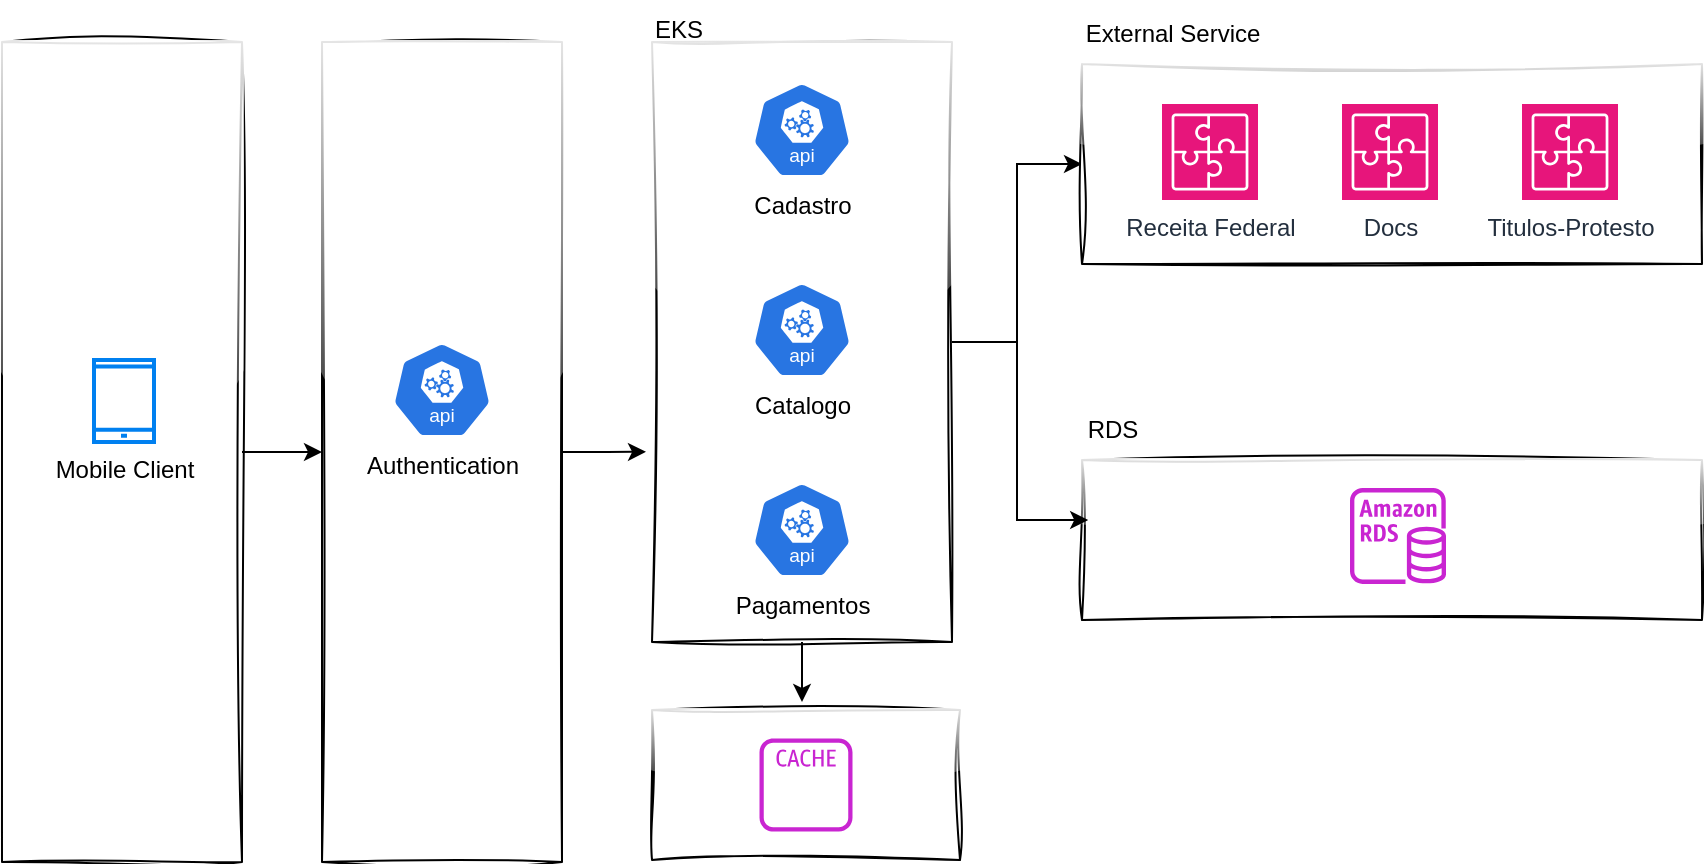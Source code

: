 <mxfile version="26.0.6" pages="3">
  <diagram name="Loan" id="d3PvGegBoaP59mmrWB8Q">
    <mxGraphModel dx="954" dy="647" grid="1" gridSize="10" guides="1" tooltips="1" connect="1" arrows="1" fold="1" page="1" pageScale="1" pageWidth="850" pageHeight="1100" math="0" shadow="0">
      <root>
        <mxCell id="0" />
        <mxCell id="1" parent="0" />
        <mxCell id="0yS3i6Eiguuj7qUJ5TCT-23" style="edgeStyle=orthogonalEdgeStyle;rounded=0;orthogonalLoop=1;jettySize=auto;html=1;entryX=0;entryY=0.5;entryDx=0;entryDy=0;" edge="1" parent="1" source="0yS3i6Eiguuj7qUJ5TCT-17" target="0yS3i6Eiguuj7qUJ5TCT-6">
          <mxGeometry relative="1" as="geometry" />
        </mxCell>
        <mxCell id="0yS3i6Eiguuj7qUJ5TCT-17" value="" style="rounded=0;whiteSpace=wrap;html=1;glass=1;sketch=1;curveFitting=1;jiggle=2;" vertex="1" parent="1">
          <mxGeometry x="20" y="200" width="120" height="410" as="geometry" />
        </mxCell>
        <mxCell id="0yS3i6Eiguuj7qUJ5TCT-10" style="edgeStyle=orthogonalEdgeStyle;rounded=0;orthogonalLoop=1;jettySize=auto;html=1;entryX=0;entryY=0.5;entryDx=0;entryDy=0;" edge="1" parent="1" source="0yS3i6Eiguuj7qUJ5TCT-1" target="0yS3i6Eiguuj7qUJ5TCT-7">
          <mxGeometry relative="1" as="geometry" />
        </mxCell>
        <mxCell id="Kb8ktA41O8VAbsv550R8-2" style="edgeStyle=orthogonalEdgeStyle;rounded=0;orthogonalLoop=1;jettySize=auto;html=1;" edge="1" parent="1" source="0yS3i6Eiguuj7qUJ5TCT-1">
          <mxGeometry relative="1" as="geometry">
            <mxPoint x="420" y="530" as="targetPoint" />
          </mxGeometry>
        </mxCell>
        <mxCell id="0yS3i6Eiguuj7qUJ5TCT-1" value="" style="rounded=0;whiteSpace=wrap;html=1;sketch=1;curveFitting=1;jiggle=2;glass=1;" vertex="1" parent="1">
          <mxGeometry x="345" y="200" width="150" height="300" as="geometry" />
        </mxCell>
        <mxCell id="0yS3i6Eiguuj7qUJ5TCT-2" value="Pagamentos&lt;div&gt;&lt;br&gt;&lt;/div&gt;" style="aspect=fixed;sketch=0;html=1;dashed=0;whitespace=wrap;verticalLabelPosition=bottom;verticalAlign=top;fillColor=#2875E2;strokeColor=#ffffff;points=[[0.005,0.63,0],[0.1,0.2,0],[0.9,0.2,0],[0.5,0,0],[0.995,0.63,0],[0.72,0.99,0],[0.5,1,0],[0.28,0.99,0]];shape=mxgraph.kubernetes.icon2;kubernetesLabel=1;prIcon=api" vertex="1" parent="1">
          <mxGeometry x="395" y="420" width="50" height="48" as="geometry" />
        </mxCell>
        <mxCell id="0yS3i6Eiguuj7qUJ5TCT-3" value="Cadastro" style="aspect=fixed;sketch=0;html=1;dashed=0;whitespace=wrap;verticalLabelPosition=bottom;verticalAlign=top;fillColor=#2875E2;strokeColor=#ffffff;points=[[0.005,0.63,0],[0.1,0.2,0],[0.9,0.2,0],[0.5,0,0],[0.995,0.63,0],[0.72,0.99,0],[0.5,1,0],[0.28,0.99,0]];shape=mxgraph.kubernetes.icon2;kubernetesLabel=1;prIcon=api" vertex="1" parent="1">
          <mxGeometry x="395" y="220" width="50" height="48" as="geometry" />
        </mxCell>
        <mxCell id="0yS3i6Eiguuj7qUJ5TCT-4" value="Catalogo" style="aspect=fixed;sketch=0;html=1;dashed=0;whitespace=wrap;verticalLabelPosition=bottom;verticalAlign=top;fillColor=#2875E2;strokeColor=#ffffff;points=[[0.005,0.63,0],[0.1,0.2,0],[0.9,0.2,0],[0.5,0,0],[0.995,0.63,0],[0.72,0.99,0],[0.5,1,0],[0.28,0.99,0]];shape=mxgraph.kubernetes.icon2;kubernetesLabel=1;prIcon=api" vertex="1" parent="1">
          <mxGeometry x="395" y="320" width="50" height="48" as="geometry" />
        </mxCell>
        <mxCell id="lGNfVka37AUldrp3IUt5-2" style="edgeStyle=orthogonalEdgeStyle;rounded=0;orthogonalLoop=1;jettySize=auto;html=1;entryX=-0.02;entryY=0.683;entryDx=0;entryDy=0;entryPerimeter=0;" edge="1" parent="1" source="0yS3i6Eiguuj7qUJ5TCT-6" target="0yS3i6Eiguuj7qUJ5TCT-1">
          <mxGeometry relative="1" as="geometry">
            <mxPoint x="330" y="405" as="targetPoint" />
          </mxGeometry>
        </mxCell>
        <mxCell id="0yS3i6Eiguuj7qUJ5TCT-6" value="" style="rounded=0;whiteSpace=wrap;html=1;glass=1;sketch=1;curveFitting=1;jiggle=2;" vertex="1" parent="1">
          <mxGeometry x="180" y="200" width="120" height="410" as="geometry" />
        </mxCell>
        <mxCell id="0yS3i6Eiguuj7qUJ5TCT-7" value="" style="rounded=0;whiteSpace=wrap;html=1;glass=1;sketch=1;curveFitting=1;jiggle=2;" vertex="1" parent="1">
          <mxGeometry x="560" y="211" width="310" height="100" as="geometry" />
        </mxCell>
        <mxCell id="0yS3i6Eiguuj7qUJ5TCT-8" value="Authentication" style="aspect=fixed;sketch=0;html=1;dashed=0;whitespace=wrap;verticalLabelPosition=bottom;verticalAlign=top;fillColor=#2875E2;strokeColor=#ffffff;points=[[0.005,0.63,0],[0.1,0.2,0],[0.9,0.2,0],[0.5,0,0],[0.995,0.63,0],[0.72,0.99,0],[0.5,1,0],[0.28,0.99,0]];shape=mxgraph.kubernetes.icon2;kubernetesLabel=1;prIcon=api" vertex="1" parent="1">
          <mxGeometry x="215" y="350" width="50" height="48" as="geometry" />
        </mxCell>
        <mxCell id="0yS3i6Eiguuj7qUJ5TCT-12" value="Receita Federal" style="sketch=0;points=[[0,0,0],[0.25,0,0],[0.5,0,0],[0.75,0,0],[1,0,0],[0,1,0],[0.25,1,0],[0.5,1,0],[0.75,1,0],[1,1,0],[0,0.25,0],[0,0.5,0],[0,0.75,0],[1,0.25,0],[1,0.5,0],[1,0.75,0]];outlineConnect=0;fontColor=#232F3E;fillColor=#E7157B;strokeColor=#ffffff;dashed=0;verticalLabelPosition=bottom;verticalAlign=top;align=center;html=1;fontSize=12;fontStyle=0;aspect=fixed;shape=mxgraph.aws4.resourceIcon;resIcon=mxgraph.aws4.application_integration;" vertex="1" parent="1">
          <mxGeometry x="600" y="231" width="48" height="48" as="geometry" />
        </mxCell>
        <mxCell id="0yS3i6Eiguuj7qUJ5TCT-13" value="Docs" style="sketch=0;points=[[0,0,0],[0.25,0,0],[0.5,0,0],[0.75,0,0],[1,0,0],[0,1,0],[0.25,1,0],[0.5,1,0],[0.75,1,0],[1,1,0],[0,0.25,0],[0,0.5,0],[0,0.75,0],[1,0.25,0],[1,0.5,0],[1,0.75,0]];outlineConnect=0;fontColor=#232F3E;fillColor=#E7157B;strokeColor=#ffffff;dashed=0;verticalLabelPosition=bottom;verticalAlign=top;align=center;html=1;fontSize=12;fontStyle=0;aspect=fixed;shape=mxgraph.aws4.resourceIcon;resIcon=mxgraph.aws4.application_integration;" vertex="1" parent="1">
          <mxGeometry x="690" y="231" width="48" height="48" as="geometry" />
        </mxCell>
        <mxCell id="0yS3i6Eiguuj7qUJ5TCT-14" value="Titulos-Protesto" style="sketch=0;points=[[0,0,0],[0.25,0,0],[0.5,0,0],[0.75,0,0],[1,0,0],[0,1,0],[0.25,1,0],[0.5,1,0],[0.75,1,0],[1,1,0],[0,0.25,0],[0,0.5,0],[0,0.75,0],[1,0.25,0],[1,0.5,0],[1,0.75,0]];outlineConnect=0;fontColor=#232F3E;fillColor=#E7157B;strokeColor=#ffffff;dashed=0;verticalLabelPosition=bottom;verticalAlign=top;align=center;html=1;fontSize=12;fontStyle=0;aspect=fixed;shape=mxgraph.aws4.resourceIcon;resIcon=mxgraph.aws4.application_integration;" vertex="1" parent="1">
          <mxGeometry x="780" y="231" width="48" height="48" as="geometry" />
        </mxCell>
        <mxCell id="0yS3i6Eiguuj7qUJ5TCT-15" value="" style="rounded=0;whiteSpace=wrap;html=1;glass=1;sketch=1;curveFitting=1;jiggle=2;" vertex="1" parent="1">
          <mxGeometry x="345" y="534" width="154" height="75" as="geometry" />
        </mxCell>
        <mxCell id="0yS3i6Eiguuj7qUJ5TCT-18" value="Mobile Client" style="html=1;verticalLabelPosition=bottom;align=center;labelBackgroundColor=#ffffff;verticalAlign=top;strokeWidth=2;strokeColor=#0080F0;shadow=0;dashed=0;shape=mxgraph.ios7.icons.smartphone;" vertex="1" parent="1">
          <mxGeometry x="66" y="359" width="30" height="41" as="geometry" />
        </mxCell>
        <mxCell id="0yS3i6Eiguuj7qUJ5TCT-21" value="" style="sketch=0;outlineConnect=0;fontColor=#232F3E;gradientColor=none;fillColor=#C925D1;strokeColor=none;dashed=0;verticalLabelPosition=bottom;verticalAlign=top;align=center;html=1;fontSize=12;fontStyle=0;aspect=fixed;pointerEvents=1;shape=mxgraph.aws4.cache_node;" vertex="1" parent="1">
          <mxGeometry x="398.75" y="548.25" width="46.5" height="46.5" as="geometry" />
        </mxCell>
        <mxCell id="0yS3i6Eiguuj7qUJ5TCT-24" value="" style="rounded=0;whiteSpace=wrap;html=1;glass=1;sketch=1;curveFitting=1;jiggle=2;" vertex="1" parent="1">
          <mxGeometry x="560" y="409" width="310" height="80" as="geometry" />
        </mxCell>
        <mxCell id="0yS3i6Eiguuj7qUJ5TCT-25" value="" style="sketch=0;outlineConnect=0;fontColor=#232F3E;gradientColor=none;fillColor=#C925D1;strokeColor=none;dashed=0;verticalLabelPosition=bottom;verticalAlign=top;align=center;html=1;fontSize=12;fontStyle=0;aspect=fixed;pointerEvents=1;shape=mxgraph.aws4.rds_instance;" vertex="1" parent="1">
          <mxGeometry x="694" y="423" width="48" height="48" as="geometry" />
        </mxCell>
        <mxCell id="Gwiv0Ow5R3xQQGOCr6UH-1" style="edgeStyle=orthogonalEdgeStyle;rounded=0;orthogonalLoop=1;jettySize=auto;html=1;entryX=0.01;entryY=0.375;entryDx=0;entryDy=0;entryPerimeter=0;" edge="1" parent="1" source="0yS3i6Eiguuj7qUJ5TCT-1" target="0yS3i6Eiguuj7qUJ5TCT-24">
          <mxGeometry relative="1" as="geometry" />
        </mxCell>
        <mxCell id="Acx832eyxfbnLxTS1rGt-1" value="EKS" style="text;html=1;align=center;verticalAlign=middle;resizable=0;points=[];autosize=1;strokeColor=none;fillColor=none;" vertex="1" parent="1">
          <mxGeometry x="333" y="179" width="50" height="30" as="geometry" />
        </mxCell>
        <mxCell id="UwG-nBTdUIX3p-NsXCUb-1" value="External Service" style="text;html=1;align=center;verticalAlign=middle;resizable=0;points=[];autosize=1;strokeColor=none;fillColor=none;" vertex="1" parent="1">
          <mxGeometry x="550" y="181" width="110" height="30" as="geometry" />
        </mxCell>
        <mxCell id="UwG-nBTdUIX3p-NsXCUb-2" value="RDS" style="text;html=1;align=center;verticalAlign=middle;resizable=0;points=[];autosize=1;strokeColor=none;fillColor=none;" vertex="1" parent="1">
          <mxGeometry x="550" y="379" width="50" height="30" as="geometry" />
        </mxCell>
      </root>
    </mxGraphModel>
  </diagram>
  <diagram id="_Lp3O1-3YznJiom1-Lf2" name="Authentication">
    <mxGraphModel dx="1804" dy="1747" grid="1" gridSize="10" guides="1" tooltips="1" connect="1" arrows="1" fold="1" page="1" pageScale="1" pageWidth="850" pageHeight="1100" math="0" shadow="0">
      <root>
        <mxCell id="0" />
        <mxCell id="1" parent="0" />
        <mxCell id="kQLO0mwIo134QaP4opeq-4" style="edgeStyle=orthogonalEdgeStyle;rounded=0;orthogonalLoop=1;jettySize=auto;html=1;entryX=0;entryY=0.5;entryDx=0;entryDy=0;curved=1;" edge="1" parent="1" target="nWh7uLibPOo8iIUXTlET-1">
          <mxGeometry relative="1" as="geometry">
            <mxPoint x="-120" y="236.5" as="sourcePoint" />
          </mxGeometry>
        </mxCell>
        <mxCell id="kQLO0mwIo134QaP4opeq-19" style="edgeStyle=orthogonalEdgeStyle;rounded=0;orthogonalLoop=1;jettySize=auto;html=1;curved=1;" edge="1" parent="1" source="nWh7uLibPOo8iIUXTlET-1" target="kQLO0mwIo134QaP4opeq-12">
          <mxGeometry relative="1" as="geometry">
            <Array as="points">
              <mxPoint x="40" y="480" />
            </Array>
          </mxGeometry>
        </mxCell>
        <mxCell id="z9kWeucjn7KZHgfKlQD9-3" style="edgeStyle=orthogonalEdgeStyle;rounded=0;orthogonalLoop=1;jettySize=auto;html=1;entryX=0;entryY=0.5;entryDx=0;entryDy=0;" edge="1" parent="1" source="nWh7uLibPOo8iIUXTlET-1" target="kQLO0mwIo134QaP4opeq-9">
          <mxGeometry relative="1" as="geometry" />
        </mxCell>
        <mxCell id="nWh7uLibPOo8iIUXTlET-1" value="" style="rounded=0;whiteSpace=wrap;html=1;glass=1;sketch=1;curveFitting=1;jiggle=2;" vertex="1" parent="1">
          <mxGeometry x="-60" y="80" width="130" height="310" as="geometry" />
        </mxCell>
        <mxCell id="nWh7uLibPOo8iIUXTlET-2" value="" style="aspect=fixed;sketch=0;html=1;dashed=0;whitespace=wrap;verticalLabelPosition=bottom;verticalAlign=top;fillColor=#2875E2;strokeColor=#ffffff;points=[[0.005,0.63,0],[0.1,0.2,0],[0.9,0.2,0],[0.5,0,0],[0.995,0.63,0],[0.72,0.99,0],[0.5,1,0],[0.28,0.99,0]];shape=mxgraph.kubernetes.icon2;kubernetesLabel=1;prIcon=api" vertex="1" parent="1">
          <mxGeometry x="-20" y="211" width="50" height="48" as="geometry" />
        </mxCell>
        <mxCell id="kQLO0mwIo134QaP4opeq-1" value="" style="rounded=0;whiteSpace=wrap;html=1;glass=1;sketch=1;curveFitting=1;jiggle=2;" vertex="1" parent="1">
          <mxGeometry x="160" y="-50" width="130" height="110" as="geometry" />
        </mxCell>
        <mxCell id="kQLO0mwIo134QaP4opeq-2" value="Cognito" style="sketch=0;points=[[0,0,0],[0.25,0,0],[0.5,0,0],[0.75,0,0],[1,0,0],[0,1,0],[0.25,1,0],[0.5,1,0],[0.75,1,0],[1,1,0],[0,0.25,0],[0,0.5,0],[0,0.75,0],[1,0.25,0],[1,0.5,0],[1,0.75,0]];outlineConnect=0;fontColor=#232F3E;fillColor=#DD344C;strokeColor=#ffffff;dashed=0;verticalLabelPosition=bottom;verticalAlign=top;align=center;html=1;fontSize=12;fontStyle=0;aspect=fixed;shape=mxgraph.aws4.resourceIcon;resIcon=mxgraph.aws4.cognito;" vertex="1" parent="1">
          <mxGeometry x="202" y="-20" width="44" height="44" as="geometry" />
        </mxCell>
        <mxCell id="kQLO0mwIo134QaP4opeq-9" value="" style="rounded=0;whiteSpace=wrap;html=1;glass=1;sketch=1;curveFitting=1;jiggle=2;" vertex="1" parent="1">
          <mxGeometry x="160" y="80" width="130" height="310" as="geometry" />
        </mxCell>
        <mxCell id="kQLO0mwIo134QaP4opeq-10" value="Lambda Authorizer" style="outlineConnect=0;dashed=0;verticalLabelPosition=bottom;verticalAlign=top;align=center;html=1;shape=mxgraph.aws3.lambda_function;fillColor=#F58534;gradientColor=none;" vertex="1" parent="1">
          <mxGeometry x="207" y="130" width="39" height="42" as="geometry" />
        </mxCell>
        <mxCell id="kQLO0mwIo134QaP4opeq-11" value="Lambda Authorizer" style="outlineConnect=0;dashed=0;verticalLabelPosition=bottom;verticalAlign=top;align=center;html=1;shape=mxgraph.aws3.lambda_function;fillColor=#F58534;gradientColor=none;" vertex="1" parent="1">
          <mxGeometry x="205.5" y="251" width="39" height="42" as="geometry" />
        </mxCell>
        <mxCell id="kQLO0mwIo134QaP4opeq-12" value="" style="rounded=0;whiteSpace=wrap;html=1;glass=1;sketch=1;curveFitting=1;jiggle=2;" vertex="1" parent="1">
          <mxGeometry x="162" y="440" width="128" height="120" as="geometry" />
        </mxCell>
        <mxCell id="kQLO0mwIo134QaP4opeq-13" value="Protected&amp;nbsp;&lt;div&gt;Backend&lt;/div&gt;" style="image;aspect=fixed;perimeter=ellipsePerimeter;html=1;align=center;shadow=0;dashed=0;fontColor=#000000;labelBackgroundColor=default;fontSize=12;spacingTop=3;image=img/lib/ibm/infrastructure/mobile_backend.svg;" vertex="1" parent="1">
          <mxGeometry x="202.5" y="460" width="50" height="50" as="geometry" />
        </mxCell>
        <mxCell id="kQLO0mwIo134QaP4opeq-17" style="edgeStyle=orthogonalEdgeStyle;rounded=0;orthogonalLoop=1;jettySize=auto;html=1;entryX=0;entryY=0.409;entryDx=0;entryDy=0;entryPerimeter=0;curved=1;" edge="1" parent="1" source="nWh7uLibPOo8iIUXTlET-1" target="kQLO0mwIo134QaP4opeq-1">
          <mxGeometry relative="1" as="geometry">
            <Array as="points">
              <mxPoint x="40" y="115" />
            </Array>
          </mxGeometry>
        </mxCell>
        <mxCell id="z9kWeucjn7KZHgfKlQD9-1" value="" style="rounded=0;whiteSpace=wrap;html=1;glass=1;sketch=1;curveFitting=1;jiggle=2;" vertex="1" parent="1">
          <mxGeometry x="-250" y="80" width="120" height="310" as="geometry" />
        </mxCell>
        <mxCell id="z9kWeucjn7KZHgfKlQD9-2" value="Mobile Client" style="html=1;verticalLabelPosition=bottom;align=center;labelBackgroundColor=#ffffff;verticalAlign=top;strokeWidth=2;strokeColor=#0080F0;shadow=0;dashed=0;shape=mxgraph.ios7.icons.smartphone;" vertex="1" parent="1">
          <mxGeometry x="-205" y="210" width="30" height="41" as="geometry" />
        </mxCell>
      </root>
    </mxGraphModel>
  </diagram>
  <diagram id="h5h2E19gc17uetY6edUs" name="Circuit Breaker">
    <mxGraphModel dx="954" dy="647" grid="1" gridSize="10" guides="1" tooltips="1" connect="1" arrows="1" fold="1" page="1" pageScale="1" pageWidth="850" pageHeight="1100" math="0" shadow="0">
      <root>
        <mxCell id="0" />
        <mxCell id="1" parent="0" />
        <mxCell id="22KGmZaGN59VydztRjyv-12" style="edgeStyle=orthogonalEdgeStyle;rounded=0;orthogonalLoop=1;jettySize=auto;html=1;" edge="1" parent="1" source="CmwbrR9aCWvnCtvgwPzE-2" target="22KGmZaGN59VydztRjyv-1">
          <mxGeometry relative="1" as="geometry" />
        </mxCell>
        <mxCell id="CmwbrR9aCWvnCtvgwPzE-2" value="Mobile client" style="sketch=0;outlineConnect=0;fontColor=#232F3E;gradientColor=none;strokeColor=#232F3E;fillColor=#ffffff;dashed=0;verticalLabelPosition=bottom;verticalAlign=top;align=center;html=1;fontSize=12;fontStyle=0;aspect=fixed;shape=mxgraph.aws4.resourceIcon;resIcon=mxgraph.aws4.mobile_client;" vertex="1" parent="1">
          <mxGeometry x="50" y="250" width="60" height="60" as="geometry" />
        </mxCell>
        <mxCell id="22KGmZaGN59VydztRjyv-11" style="edgeStyle=orthogonalEdgeStyle;rounded=0;orthogonalLoop=1;jettySize=auto;html=1;entryX=0;entryY=0.5;entryDx=0;entryDy=0;" edge="1" parent="1" source="22KGmZaGN59VydztRjyv-1" target="22KGmZaGN59VydztRjyv-2">
          <mxGeometry relative="1" as="geometry" />
        </mxCell>
        <mxCell id="22KGmZaGN59VydztRjyv-1" value="" style="aspect=fixed;sketch=0;html=1;dashed=0;whitespace=wrap;verticalLabelPosition=bottom;verticalAlign=top;fillColor=#2875E2;strokeColor=#ffffff;points=[[0.005,0.63,0],[0.1,0.2,0],[0.9,0.2,0],[0.5,0,0],[0.995,0.63,0],[0.72,0.99,0],[0.5,1,0],[0.28,0.99,0]];shape=mxgraph.kubernetes.icon2;kubernetesLabel=1;prIcon=api" vertex="1" parent="1">
          <mxGeometry x="190" y="256" width="50" height="48" as="geometry" />
        </mxCell>
        <mxCell id="22KGmZaGN59VydztRjyv-10" style="edgeStyle=orthogonalEdgeStyle;rounded=0;orthogonalLoop=1;jettySize=auto;html=1;entryX=0.25;entryY=0;entryDx=0;entryDy=0;" edge="1" parent="1" source="22KGmZaGN59VydztRjyv-2" target="22KGmZaGN59VydztRjyv-3">
          <mxGeometry relative="1" as="geometry">
            <Array as="points">
              <mxPoint x="365" y="230" />
              <mxPoint x="500" y="230" />
            </Array>
          </mxGeometry>
        </mxCell>
        <mxCell id="22KGmZaGN59VydztRjyv-2" value="Loan Service" style="rounded=1;whiteSpace=wrap;html=1;fillColor=#dae8fc;strokeColor=#6c8ebf;" vertex="1" parent="1">
          <mxGeometry x="305" y="260" width="120" height="40" as="geometry" />
        </mxCell>
        <mxCell id="22KGmZaGN59VydztRjyv-6" style="edgeStyle=orthogonalEdgeStyle;rounded=0;orthogonalLoop=1;jettySize=auto;html=1;" edge="1" parent="1" source="22KGmZaGN59VydztRjyv-3" target="22KGmZaGN59VydztRjyv-4">
          <mxGeometry relative="1" as="geometry">
            <Array as="points">
              <mxPoint x="530" y="230" />
              <mxPoint x="710" y="230" />
            </Array>
          </mxGeometry>
        </mxCell>
        <mxCell id="22KGmZaGN59VydztRjyv-9" style="edgeStyle=orthogonalEdgeStyle;rounded=0;orthogonalLoop=1;jettySize=auto;html=1;entryX=0.5;entryY=1;entryDx=0;entryDy=0;exitX=0.25;exitY=1;exitDx=0;exitDy=0;" edge="1" parent="1" source="22KGmZaGN59VydztRjyv-3" target="22KGmZaGN59VydztRjyv-2">
          <mxGeometry relative="1" as="geometry">
            <Array as="points">
              <mxPoint x="500" y="330" />
              <mxPoint x="365" y="330" />
            </Array>
          </mxGeometry>
        </mxCell>
        <mxCell id="22KGmZaGN59VydztRjyv-3" value="Circuit Breaker&lt;div&gt;Closed&lt;/div&gt;" style="rounded=1;whiteSpace=wrap;html=1;fillColor=#ffe6cc;strokeColor=#d79b00;" vertex="1" parent="1">
          <mxGeometry x="470" y="260" width="120" height="40" as="geometry" />
        </mxCell>
        <mxCell id="22KGmZaGN59VydztRjyv-7" style="edgeStyle=orthogonalEdgeStyle;rounded=0;orthogonalLoop=1;jettySize=auto;html=1;entryX=0.5;entryY=1;entryDx=0;entryDy=0;" edge="1" parent="1" source="22KGmZaGN59VydztRjyv-4" target="22KGmZaGN59VydztRjyv-3">
          <mxGeometry relative="1" as="geometry">
            <Array as="points">
              <mxPoint x="710" y="330" />
              <mxPoint x="530" y="330" />
            </Array>
          </mxGeometry>
        </mxCell>
        <mxCell id="22KGmZaGN59VydztRjyv-4" value="External Service" style="rounded=1;whiteSpace=wrap;html=1;fillColor=#d5e8d4;strokeColor=#82b366;" vertex="1" parent="1">
          <mxGeometry x="640" y="260" width="120" height="40" as="geometry" />
        </mxCell>
        <mxCell id="22KGmZaGN59VydztRjyv-14" style="edgeStyle=orthogonalEdgeStyle;rounded=0;orthogonalLoop=1;jettySize=auto;html=1;" edge="1" parent="1" source="22KGmZaGN59VydztRjyv-15" target="22KGmZaGN59VydztRjyv-17">
          <mxGeometry relative="1" as="geometry" />
        </mxCell>
        <mxCell id="22KGmZaGN59VydztRjyv-15" value="Mobile client" style="sketch=0;outlineConnect=0;fontColor=#232F3E;gradientColor=none;strokeColor=#232F3E;fillColor=#ffffff;dashed=0;verticalLabelPosition=bottom;verticalAlign=top;align=center;html=1;fontSize=12;fontStyle=0;aspect=fixed;shape=mxgraph.aws4.resourceIcon;resIcon=mxgraph.aws4.mobile_client;" vertex="1" parent="1">
          <mxGeometry x="50" y="400" width="60" height="60" as="geometry" />
        </mxCell>
        <mxCell id="22KGmZaGN59VydztRjyv-16" style="edgeStyle=orthogonalEdgeStyle;rounded=0;orthogonalLoop=1;jettySize=auto;html=1;entryX=0;entryY=0.5;entryDx=0;entryDy=0;" edge="1" parent="1" source="22KGmZaGN59VydztRjyv-17" target="22KGmZaGN59VydztRjyv-19">
          <mxGeometry relative="1" as="geometry" />
        </mxCell>
        <mxCell id="22KGmZaGN59VydztRjyv-17" value="" style="aspect=fixed;sketch=0;html=1;dashed=0;whitespace=wrap;verticalLabelPosition=bottom;verticalAlign=top;fillColor=#2875E2;strokeColor=#ffffff;points=[[0.005,0.63,0],[0.1,0.2,0],[0.9,0.2,0],[0.5,0,0],[0.995,0.63,0],[0.72,0.99,0],[0.5,1,0],[0.28,0.99,0]];shape=mxgraph.kubernetes.icon2;kubernetesLabel=1;prIcon=api" vertex="1" parent="1">
          <mxGeometry x="190" y="406" width="50" height="48" as="geometry" />
        </mxCell>
        <mxCell id="22KGmZaGN59VydztRjyv-18" style="edgeStyle=orthogonalEdgeStyle;rounded=0;orthogonalLoop=1;jettySize=auto;html=1;entryX=0.25;entryY=0;entryDx=0;entryDy=0;" edge="1" parent="1" source="22KGmZaGN59VydztRjyv-19" target="22KGmZaGN59VydztRjyv-22">
          <mxGeometry relative="1" as="geometry">
            <Array as="points">
              <mxPoint x="365" y="380" />
              <mxPoint x="500" y="380" />
            </Array>
          </mxGeometry>
        </mxCell>
        <mxCell id="22KGmZaGN59VydztRjyv-19" value="Loan Service" style="rounded=1;whiteSpace=wrap;html=1;fillColor=#dae8fc;strokeColor=#6c8ebf;" vertex="1" parent="1">
          <mxGeometry x="305" y="410" width="120" height="40" as="geometry" />
        </mxCell>
        <mxCell id="22KGmZaGN59VydztRjyv-20" style="edgeStyle=orthogonalEdgeStyle;rounded=0;orthogonalLoop=1;jettySize=auto;html=1;" edge="1" parent="1" source="22KGmZaGN59VydztRjyv-22" target="22KGmZaGN59VydztRjyv-24">
          <mxGeometry relative="1" as="geometry">
            <Array as="points">
              <mxPoint x="530" y="380" />
              <mxPoint x="710" y="380" />
            </Array>
          </mxGeometry>
        </mxCell>
        <mxCell id="22KGmZaGN59VydztRjyv-21" style="edgeStyle=orthogonalEdgeStyle;rounded=0;orthogonalLoop=1;jettySize=auto;html=1;entryX=0.5;entryY=1;entryDx=0;entryDy=0;exitX=0.25;exitY=1;exitDx=0;exitDy=0;dashed=1;fillColor=#f8cecc;strokeColor=#b85450;strokeWidth=2;" edge="1" parent="1" source="22KGmZaGN59VydztRjyv-22" target="22KGmZaGN59VydztRjyv-19">
          <mxGeometry relative="1" as="geometry">
            <Array as="points">
              <mxPoint x="500" y="480" />
              <mxPoint x="365" y="480" />
            </Array>
          </mxGeometry>
        </mxCell>
        <mxCell id="22KGmZaGN59VydztRjyv-22" value="Circuit Breaker&lt;div&gt;Closed&lt;/div&gt;" style="rounded=1;whiteSpace=wrap;html=1;fillColor=#ffe6cc;strokeColor=#d79b00;" vertex="1" parent="1">
          <mxGeometry x="470" y="410" width="120" height="40" as="geometry" />
        </mxCell>
        <mxCell id="22KGmZaGN59VydztRjyv-23" style="edgeStyle=orthogonalEdgeStyle;rounded=0;orthogonalLoop=1;jettySize=auto;html=1;entryX=0.5;entryY=1;entryDx=0;entryDy=0;fillColor=#f8cecc;strokeColor=#b85450;dashed=1;strokeWidth=2;" edge="1" parent="1" source="22KGmZaGN59VydztRjyv-24" target="22KGmZaGN59VydztRjyv-22">
          <mxGeometry relative="1" as="geometry">
            <Array as="points">
              <mxPoint x="710" y="480" />
              <mxPoint x="530" y="480" />
            </Array>
          </mxGeometry>
        </mxCell>
        <mxCell id="22KGmZaGN59VydztRjyv-24" value="External Service" style="rounded=1;whiteSpace=wrap;html=1;fillColor=#d5e8d4;strokeColor=#82b366;" vertex="1" parent="1">
          <mxGeometry x="640" y="410" width="120" height="40" as="geometry" />
        </mxCell>
        <mxCell id="22KGmZaGN59VydztRjyv-25" style="edgeStyle=orthogonalEdgeStyle;rounded=0;orthogonalLoop=1;jettySize=auto;html=1;" edge="1" parent="1" source="22KGmZaGN59VydztRjyv-26" target="22KGmZaGN59VydztRjyv-28">
          <mxGeometry relative="1" as="geometry" />
        </mxCell>
        <mxCell id="22KGmZaGN59VydztRjyv-26" value="Mobile client" style="sketch=0;outlineConnect=0;fontColor=#232F3E;gradientColor=none;strokeColor=#232F3E;fillColor=#ffffff;dashed=0;verticalLabelPosition=bottom;verticalAlign=top;align=center;html=1;fontSize=12;fontStyle=0;aspect=fixed;shape=mxgraph.aws4.resourceIcon;resIcon=mxgraph.aws4.mobile_client;" vertex="1" parent="1">
          <mxGeometry x="50" y="550" width="60" height="60" as="geometry" />
        </mxCell>
        <mxCell id="22KGmZaGN59VydztRjyv-27" style="edgeStyle=orthogonalEdgeStyle;rounded=0;orthogonalLoop=1;jettySize=auto;html=1;entryX=0;entryY=0.5;entryDx=0;entryDy=0;" edge="1" parent="1" source="22KGmZaGN59VydztRjyv-28" target="22KGmZaGN59VydztRjyv-30">
          <mxGeometry relative="1" as="geometry" />
        </mxCell>
        <mxCell id="22KGmZaGN59VydztRjyv-28" value="" style="aspect=fixed;sketch=0;html=1;dashed=0;whitespace=wrap;verticalLabelPosition=bottom;verticalAlign=top;fillColor=#2875E2;strokeColor=#ffffff;points=[[0.005,0.63,0],[0.1,0.2,0],[0.9,0.2,0],[0.5,0,0],[0.995,0.63,0],[0.72,0.99,0],[0.5,1,0],[0.28,0.99,0]];shape=mxgraph.kubernetes.icon2;kubernetesLabel=1;prIcon=api" vertex="1" parent="1">
          <mxGeometry x="190" y="556" width="50" height="48" as="geometry" />
        </mxCell>
        <mxCell id="22KGmZaGN59VydztRjyv-29" style="edgeStyle=orthogonalEdgeStyle;rounded=0;orthogonalLoop=1;jettySize=auto;html=1;entryX=0.25;entryY=0;entryDx=0;entryDy=0;" edge="1" parent="1" source="22KGmZaGN59VydztRjyv-30" target="22KGmZaGN59VydztRjyv-33">
          <mxGeometry relative="1" as="geometry">
            <Array as="points">
              <mxPoint x="365" y="530" />
              <mxPoint x="500" y="530" />
            </Array>
          </mxGeometry>
        </mxCell>
        <mxCell id="22KGmZaGN59VydztRjyv-30" value="Loan Service" style="rounded=1;whiteSpace=wrap;html=1;fillColor=#dae8fc;strokeColor=#6c8ebf;" vertex="1" parent="1">
          <mxGeometry x="305" y="560" width="120" height="40" as="geometry" />
        </mxCell>
        <mxCell id="22KGmZaGN59VydztRjyv-32" style="edgeStyle=orthogonalEdgeStyle;rounded=0;orthogonalLoop=1;jettySize=auto;html=1;entryX=0.5;entryY=1;entryDx=0;entryDy=0;exitX=0.25;exitY=1;exitDx=0;exitDy=0;dashed=1;fillColor=#f8cecc;strokeColor=#b85450;strokeWidth=2;" edge="1" parent="1" source="22KGmZaGN59VydztRjyv-33" target="22KGmZaGN59VydztRjyv-30">
          <mxGeometry relative="1" as="geometry">
            <Array as="points">
              <mxPoint x="500" y="630" />
              <mxPoint x="365" y="630" />
            </Array>
          </mxGeometry>
        </mxCell>
        <mxCell id="22KGmZaGN59VydztRjyv-33" value="Circuit Breaker&lt;div&gt;Open&lt;/div&gt;" style="rounded=1;whiteSpace=wrap;html=1;fillColor=#ffe6cc;strokeColor=#d79b00;" vertex="1" parent="1">
          <mxGeometry x="470" y="560" width="120" height="40" as="geometry" />
        </mxCell>
        <mxCell id="22KGmZaGN59VydztRjyv-35" value="External Service" style="rounded=1;whiteSpace=wrap;html=1;fillColor=#d5e8d4;strokeColor=#82b366;" vertex="1" parent="1">
          <mxGeometry x="640" y="560" width="120" height="40" as="geometry" />
        </mxCell>
      </root>
    </mxGraphModel>
  </diagram>
</mxfile>
